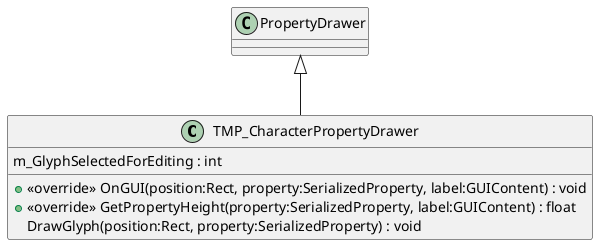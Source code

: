 @startuml
class TMP_CharacterPropertyDrawer {
    m_GlyphSelectedForEditing : int
    + <<override>> OnGUI(position:Rect, property:SerializedProperty, label:GUIContent) : void
    + <<override>> GetPropertyHeight(property:SerializedProperty, label:GUIContent) : float
    DrawGlyph(position:Rect, property:SerializedProperty) : void
}
PropertyDrawer <|-- TMP_CharacterPropertyDrawer
@enduml
